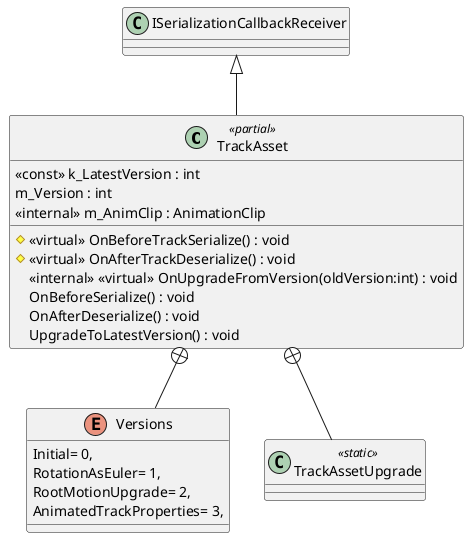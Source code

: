@startuml
class TrackAsset <<partial>> {
    <<const>> k_LatestVersion : int
    m_Version : int
    <<internal>> m_AnimClip : AnimationClip
    # <<virtual>> OnBeforeTrackSerialize() : void
    # <<virtual>> OnAfterTrackDeserialize() : void
    <<internal>> <<virtual>> OnUpgradeFromVersion(oldVersion:int) : void
    OnBeforeSerialize() : void
    OnAfterDeserialize() : void
    UpgradeToLatestVersion() : void
}
enum Versions {
    Initial= 0,
    RotationAsEuler= 1,
    RootMotionUpgrade= 2,
    AnimatedTrackProperties= 3,
}
class TrackAssetUpgrade <<static>> {
}
ISerializationCallbackReceiver <|-- TrackAsset
TrackAsset +-- Versions
TrackAsset +-- TrackAssetUpgrade
@enduml
